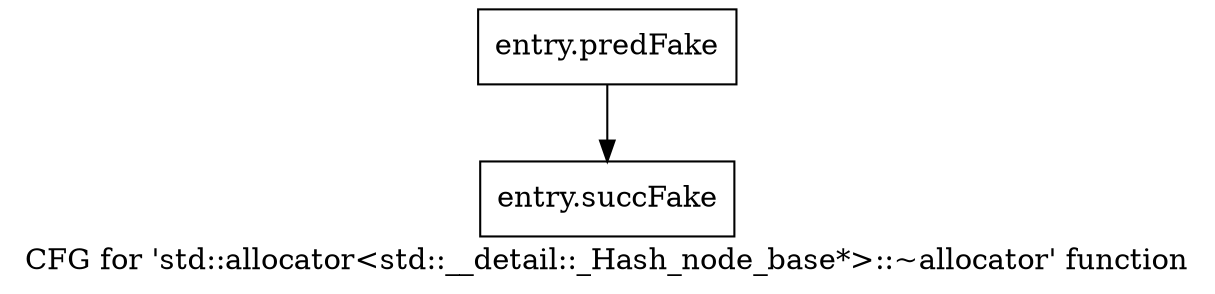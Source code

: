 digraph "CFG for 'std::allocator\<std::__detail::_Hash_node_base*\>::~allocator' function" {
	label="CFG for 'std::allocator\<std::__detail::_Hash_node_base*\>::~allocator' function";

	Node0x49dd570 [shape=record,filename="",linenumber="",label="{entry.predFake}"];
	Node0x49dd570 -> Node0x4ab1c40[ callList="" memoryops="" filename="/tools/Xilinx/Vitis_HLS/2022.1/tps/lnx64/gcc-8.3.0/lib/gcc/x86_64-pc-linux-gnu/8.3.0/../../../../include/c++/8.3.0/bits/allocator.h" execusionnum="11"];
	Node0x4ab1c40 [shape=record,filename="/tools/Xilinx/Vitis_HLS/2022.1/tps/lnx64/gcc-8.3.0/lib/gcc/x86_64-pc-linux-gnu/8.3.0/../../../../include/c++/8.3.0/bits/allocator.h",linenumber="139",label="{entry.succFake}"];
}
